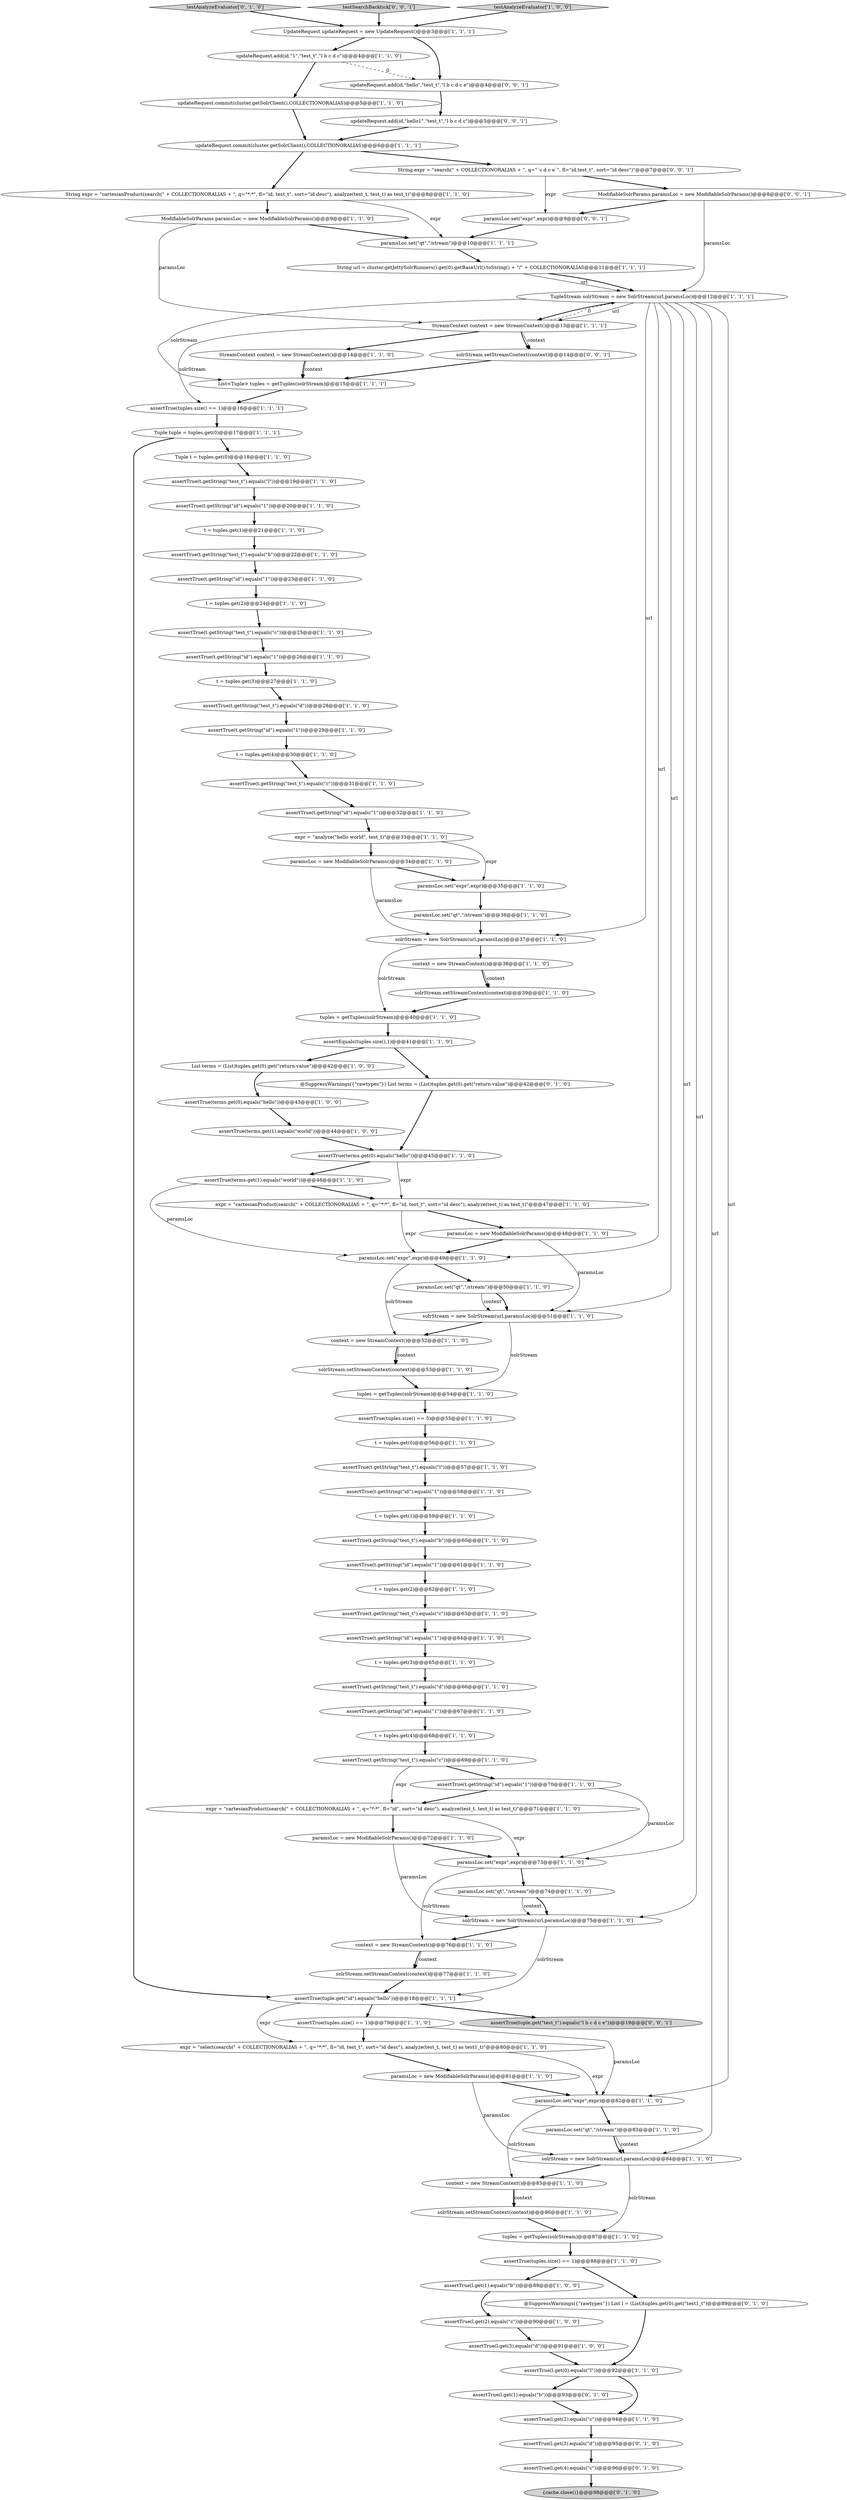 digraph {
8 [style = filled, label = "assertTrue(tuple.get(\"id\").equals(\"hello\"))@@@18@@@['1', '1', '1']", fillcolor = white, shape = ellipse image = "AAA0AAABBB1BBB"];
5 [style = filled, label = "paramsLoc.set(\"qt\",\"/stream\")@@@10@@@['1', '1', '1']", fillcolor = white, shape = ellipse image = "AAA0AAABBB1BBB"];
40 [style = filled, label = "updateRequest.commit(cluster.getSolrClient(),COLLECTIONORALIAS)@@@5@@@['1', '1', '0']", fillcolor = white, shape = ellipse image = "AAA0AAABBB1BBB"];
89 [style = filled, label = "solrStream.setStreamContext(context)@@@86@@@['1', '1', '0']", fillcolor = white, shape = ellipse image = "AAA0AAABBB1BBB"];
41 [style = filled, label = "context = new StreamContext()@@@52@@@['1', '1', '0']", fillcolor = white, shape = ellipse image = "AAA0AAABBB1BBB"];
34 [style = filled, label = "t = tuples.get(1)@@@59@@@['1', '1', '0']", fillcolor = white, shape = ellipse image = "AAA0AAABBB1BBB"];
103 [style = filled, label = "updateRequest.add(id,\"hello\",\"test_t\",\"l b c d c e\")@@@4@@@['0', '0', '1']", fillcolor = white, shape = ellipse image = "AAA0AAABBB3BBB"];
15 [style = filled, label = "paramsLoc.set(\"expr\",expr)@@@82@@@['1', '1', '0']", fillcolor = white, shape = ellipse image = "AAA0AAABBB1BBB"];
48 [style = filled, label = "tuples = getTuples(solrStream)@@@54@@@['1', '1', '0']", fillcolor = white, shape = ellipse image = "AAA0AAABBB1BBB"];
63 [style = filled, label = "assertTrue(t.getString(\"test_t\").equals(\"b\"))@@@60@@@['1', '1', '0']", fillcolor = white, shape = ellipse image = "AAA0AAABBB1BBB"];
81 [style = filled, label = "t = tuples.get(4)@@@30@@@['1', '1', '0']", fillcolor = white, shape = ellipse image = "AAA0AAABBB1BBB"];
33 [style = filled, label = "updateRequest.commit(cluster.getSolrClient(),COLLECTIONORALIAS)@@@6@@@['1', '1', '1']", fillcolor = white, shape = ellipse image = "AAA0AAABBB1BBB"];
96 [style = filled, label = "testAnalyzeEvaluator['0', '1', '0']", fillcolor = lightgray, shape = diamond image = "AAA0AAABBB2BBB"];
47 [style = filled, label = "assertTrue(t.getString(\"test_t\").equals(\"d\"))@@@28@@@['1', '1', '0']", fillcolor = white, shape = ellipse image = "AAA0AAABBB1BBB"];
92 [style = filled, label = "{cache.close()}@@@98@@@['0', '1', '0']", fillcolor = lightgray, shape = ellipse image = "AAA0AAABBB2BBB"];
7 [style = filled, label = "String url = cluster.getJettySolrRunners().get(0).getBaseUrl().toString() + \"/\" + COLLECTIONORALIAS@@@11@@@['1', '1', '1']", fillcolor = white, shape = ellipse image = "AAA0AAABBB1BBB"];
87 [style = filled, label = "solrStream.setStreamContext(context)@@@53@@@['1', '1', '0']", fillcolor = white, shape = ellipse image = "AAA0AAABBB1BBB"];
101 [style = filled, label = "updateRequest.add(id,\"hello1\",\"test_t\",\"l b c d c\")@@@5@@@['0', '0', '1']", fillcolor = white, shape = ellipse image = "AAA0AAABBB3BBB"];
38 [style = filled, label = "tuples = getTuples(solrStream)@@@87@@@['1', '1', '0']", fillcolor = white, shape = ellipse image = "AAA0AAABBB1BBB"];
16 [style = filled, label = "solrStream = new SolrStream(url,paramsLoc)@@@37@@@['1', '1', '0']", fillcolor = white, shape = ellipse image = "AAA0AAABBB1BBB"];
79 [style = filled, label = "TupleStream solrStream = new SolrStream(url,paramsLoc)@@@12@@@['1', '1', '1']", fillcolor = white, shape = ellipse image = "AAA0AAABBB1BBB"];
42 [style = filled, label = "assertTrue(t.getString(\"id\").equals(\"1\"))@@@64@@@['1', '1', '0']", fillcolor = white, shape = ellipse image = "AAA0AAABBB1BBB"];
93 [style = filled, label = "assertTrue(l.get(3).equals(\"d\"))@@@95@@@['0', '1', '0']", fillcolor = white, shape = ellipse image = "AAA0AAABBB2BBB"];
76 [style = filled, label = "assertEquals(tuples.size(),1)@@@41@@@['1', '1', '0']", fillcolor = white, shape = ellipse image = "AAA0AAABBB1BBB"];
52 [style = filled, label = "assertTrue(terms.get(0).equals(\"hello\"))@@@43@@@['1', '0', '0']", fillcolor = white, shape = ellipse image = "AAA0AAABBB1BBB"];
65 [style = filled, label = "assertTrue(t.getString(\"id\").equals(\"1\"))@@@29@@@['1', '1', '0']", fillcolor = white, shape = ellipse image = "AAA0AAABBB1BBB"];
9 [style = filled, label = "assertTrue(l.get(1).equals(\"b\"))@@@89@@@['1', '0', '0']", fillcolor = white, shape = ellipse image = "AAA0AAABBB1BBB"];
19 [style = filled, label = "assertTrue(terms.get(0).equals(\"hello\"))@@@45@@@['1', '1', '0']", fillcolor = white, shape = ellipse image = "AAA0AAABBB1BBB"];
90 [style = filled, label = "assertTrue(l.get(3).equals(\"d\"))@@@91@@@['1', '0', '0']", fillcolor = white, shape = ellipse image = "AAA0AAABBB1BBB"];
12 [style = filled, label = "expr = \"cartesianProduct(search(\" + COLLECTIONORALIAS + \", q=\"*:*\", fl=\"id\", sort=\"id desc\"), analyze(test_t, test_t) as test_t)\"@@@71@@@['1', '1', '0']", fillcolor = white, shape = ellipse image = "AAA0AAABBB1BBB"];
102 [style = filled, label = "ModifiableSolrParams paramsLoc = new ModifiableSolrParams()@@@8@@@['0', '0', '1']", fillcolor = white, shape = ellipse image = "AAA0AAABBB3BBB"];
58 [style = filled, label = "assertTrue(terms.get(1).equals(\"world\"))@@@46@@@['1', '1', '0']", fillcolor = white, shape = ellipse image = "AAA0AAABBB1BBB"];
14 [style = filled, label = "Tuple tuple = tuples.get(0)@@@17@@@['1', '1', '1']", fillcolor = white, shape = ellipse image = "AAA0AAABBB1BBB"];
39 [style = filled, label = "paramsLoc.set(\"expr\",expr)@@@73@@@['1', '1', '0']", fillcolor = white, shape = ellipse image = "AAA0AAABBB1BBB"];
74 [style = filled, label = "assertTrue(t.getString(\"id\").equals(\"1\"))@@@32@@@['1', '1', '0']", fillcolor = white, shape = ellipse image = "AAA0AAABBB1BBB"];
50 [style = filled, label = "t = tuples.get(0)@@@56@@@['1', '1', '0']", fillcolor = white, shape = ellipse image = "AAA0AAABBB1BBB"];
75 [style = filled, label = "t = tuples.get(3)@@@27@@@['1', '1', '0']", fillcolor = white, shape = ellipse image = "AAA0AAABBB1BBB"];
32 [style = filled, label = "assertTrue(terms.get(1).equals(\"world\"))@@@44@@@['1', '0', '0']", fillcolor = white, shape = ellipse image = "AAA0AAABBB1BBB"];
78 [style = filled, label = "assertTrue(l.get(2).equals(\"c\"))@@@90@@@['1', '0', '0']", fillcolor = white, shape = ellipse image = "AAA0AAABBB1BBB"];
64 [style = filled, label = "expr = \"cartesianProduct(search(\" + COLLECTIONORALIAS + \", q=\"*:*\", fl=\"id, test_t\", sort=\"id desc\"), analyze(test_t) as test_t)\"@@@47@@@['1', '1', '0']", fillcolor = white, shape = ellipse image = "AAA0AAABBB1BBB"];
43 [style = filled, label = "StreamContext context = new StreamContext()@@@14@@@['1', '1', '0']", fillcolor = white, shape = ellipse image = "AAA0AAABBB1BBB"];
27 [style = filled, label = "solrStream = new SolrStream(url,paramsLoc)@@@84@@@['1', '1', '0']", fillcolor = white, shape = ellipse image = "AAA0AAABBB1BBB"];
22 [style = filled, label = "t = tuples.get(2)@@@24@@@['1', '1', '0']", fillcolor = white, shape = ellipse image = "AAA0AAABBB1BBB"];
97 [style = filled, label = "assertTrue(l.get(4).equals(\"c\"))@@@96@@@['0', '1', '0']", fillcolor = white, shape = ellipse image = "AAA0AAABBB2BBB"];
24 [style = filled, label = "ModifiableSolrParams paramsLoc = new ModifiableSolrParams()@@@9@@@['1', '1', '0']", fillcolor = white, shape = ellipse image = "AAA0AAABBB1BBB"];
53 [style = filled, label = "paramsLoc.set(\"expr\",expr)@@@49@@@['1', '1', '0']", fillcolor = white, shape = ellipse image = "AAA0AAABBB1BBB"];
80 [style = filled, label = "assertTrue(t.getString(\"test_t\").equals(\"b\"))@@@22@@@['1', '1', '0']", fillcolor = white, shape = ellipse image = "AAA0AAABBB1BBB"];
95 [style = filled, label = "assertTrue(l.get(1).equals(\"b\"))@@@93@@@['0', '1', '0']", fillcolor = white, shape = ellipse image = "AAA0AAABBB2BBB"];
3 [style = filled, label = "assertTrue(t.getString(\"test_t\").equals(\"c\"))@@@69@@@['1', '1', '0']", fillcolor = white, shape = ellipse image = "AAA0AAABBB1BBB"];
57 [style = filled, label = "StreamContext context = new StreamContext()@@@13@@@['1', '1', '1']", fillcolor = white, shape = ellipse image = "AAA0AAABBB1BBB"];
10 [style = filled, label = "paramsLoc.set(\"qt\",\"/stream\")@@@74@@@['1', '1', '0']", fillcolor = white, shape = ellipse image = "AAA0AAABBB1BBB"];
99 [style = filled, label = "testSearchBacktick['0', '0', '1']", fillcolor = lightgray, shape = diamond image = "AAA0AAABBB3BBB"];
6 [style = filled, label = "assertTrue(tuples.size() == 5)@@@55@@@['1', '1', '0']", fillcolor = white, shape = ellipse image = "AAA0AAABBB1BBB"];
69 [style = filled, label = "solrStream.setStreamContext(context)@@@77@@@['1', '1', '0']", fillcolor = white, shape = ellipse image = "AAA0AAABBB1BBB"];
59 [style = filled, label = "UpdateRequest updateRequest = new UpdateRequest()@@@3@@@['1', '1', '1']", fillcolor = white, shape = ellipse image = "AAA0AAABBB1BBB"];
2 [style = filled, label = "assertTrue(t.getString(\"id\").equals(\"1\"))@@@58@@@['1', '1', '0']", fillcolor = white, shape = ellipse image = "AAA0AAABBB1BBB"];
56 [style = filled, label = "t = tuples.get(1)@@@21@@@['1', '1', '0']", fillcolor = white, shape = ellipse image = "AAA0AAABBB1BBB"];
35 [style = filled, label = "List terms = (List)tuples.get(0).get(\"return-value\")@@@42@@@['1', '0', '0']", fillcolor = white, shape = ellipse image = "AAA0AAABBB1BBB"];
73 [style = filled, label = "updateRequest.add(id,\"1\",\"test_t\",\"l b c d c\")@@@4@@@['1', '1', '0']", fillcolor = white, shape = ellipse image = "AAA0AAABBB1BBB"];
62 [style = filled, label = "paramsLoc = new ModifiableSolrParams()@@@48@@@['1', '1', '0']", fillcolor = white, shape = ellipse image = "AAA0AAABBB1BBB"];
23 [style = filled, label = "paramsLoc.set(\"expr\",expr)@@@35@@@['1', '1', '0']", fillcolor = white, shape = ellipse image = "AAA0AAABBB1BBB"];
51 [style = filled, label = "String expr = \"cartesianProduct(search(\" + COLLECTIONORALIAS + \", q=\"*:*\", fl=\"id, test_t\", sort=\"id desc\"), analyze(test_t, test_t) as test_t)\"@@@8@@@['1', '1', '0']", fillcolor = white, shape = ellipse image = "AAA0AAABBB1BBB"];
100 [style = filled, label = "String expr = \"search(\" + COLLECTIONORALIAS + \", q=\"`c d c e`\", fl=\"id,test_t\", sort=\"id desc\")\"@@@7@@@['0', '0', '1']", fillcolor = white, shape = ellipse image = "AAA0AAABBB3BBB"];
45 [style = filled, label = "assertTrue(l.get(0).equals(\"l\"))@@@92@@@['1', '1', '0']", fillcolor = white, shape = ellipse image = "AAA0AAABBB1BBB"];
21 [style = filled, label = "assertTrue(t.getString(\"id\").equals(\"1\"))@@@20@@@['1', '1', '0']", fillcolor = white, shape = ellipse image = "AAA0AAABBB1BBB"];
61 [style = filled, label = "context = new StreamContext()@@@38@@@['1', '1', '0']", fillcolor = white, shape = ellipse image = "AAA0AAABBB1BBB"];
67 [style = filled, label = "assertTrue(t.getString(\"test_t\").equals(\"l\"))@@@57@@@['1', '1', '0']", fillcolor = white, shape = ellipse image = "AAA0AAABBB1BBB"];
20 [style = filled, label = "solrStream = new SolrStream(url,paramsLoc)@@@51@@@['1', '1', '0']", fillcolor = white, shape = ellipse image = "AAA0AAABBB1BBB"];
25 [style = filled, label = "t = tuples.get(3)@@@65@@@['1', '1', '0']", fillcolor = white, shape = ellipse image = "AAA0AAABBB1BBB"];
72 [style = filled, label = "assertTrue(l.get(2).equals(\"c\"))@@@94@@@['1', '1', '0']", fillcolor = white, shape = ellipse image = "AAA0AAABBB1BBB"];
104 [style = filled, label = "paramsLoc.set(\"expr\",expr)@@@9@@@['0', '0', '1']", fillcolor = white, shape = ellipse image = "AAA0AAABBB3BBB"];
68 [style = filled, label = "paramsLoc.set(\"qt\",\"/stream\")@@@50@@@['1', '1', '0']", fillcolor = white, shape = ellipse image = "AAA0AAABBB1BBB"];
46 [style = filled, label = "paramsLoc = new ModifiableSolrParams()@@@34@@@['1', '1', '0']", fillcolor = white, shape = ellipse image = "AAA0AAABBB1BBB"];
26 [style = filled, label = "assertTrue(t.getString(\"id\").equals(\"1\"))@@@26@@@['1', '1', '0']", fillcolor = white, shape = ellipse image = "AAA0AAABBB1BBB"];
0 [style = filled, label = "assertTrue(t.getString(\"id\").equals(\"1\"))@@@61@@@['1', '1', '0']", fillcolor = white, shape = ellipse image = "AAA0AAABBB1BBB"];
49 [style = filled, label = "t = tuples.get(2)@@@62@@@['1', '1', '0']", fillcolor = white, shape = ellipse image = "AAA0AAABBB1BBB"];
17 [style = filled, label = "context = new StreamContext()@@@85@@@['1', '1', '0']", fillcolor = white, shape = ellipse image = "AAA0AAABBB1BBB"];
71 [style = filled, label = "context = new StreamContext()@@@76@@@['1', '1', '0']", fillcolor = white, shape = ellipse image = "AAA0AAABBB1BBB"];
84 [style = filled, label = "assertTrue(tuples.size() == 1)@@@79@@@['1', '1', '0']", fillcolor = white, shape = ellipse image = "AAA0AAABBB1BBB"];
98 [style = filled, label = "solrStream.setStreamContext(context)@@@14@@@['0', '0', '1']", fillcolor = white, shape = ellipse image = "AAA0AAABBB3BBB"];
55 [style = filled, label = "expr = \"select(search(\" + COLLECTIONORALIAS + \", q=\"*:*\", fl=\"id, test_t\", sort=\"id desc\"), analyze(test_t, test_t) as test1_t)\"@@@80@@@['1', '1', '0']", fillcolor = white, shape = ellipse image = "AAA0AAABBB1BBB"];
11 [style = filled, label = "assertTrue(t.getString(\"test_t\").equals(\"c\"))@@@63@@@['1', '1', '0']", fillcolor = white, shape = ellipse image = "AAA0AAABBB1BBB"];
83 [style = filled, label = "paramsLoc = new ModifiableSolrParams()@@@72@@@['1', '1', '0']", fillcolor = white, shape = ellipse image = "AAA0AAABBB1BBB"];
88 [style = filled, label = "assertTrue(tuples.size() == 1)@@@88@@@['1', '1', '0']", fillcolor = white, shape = ellipse image = "AAA0AAABBB1BBB"];
44 [style = filled, label = "assertTrue(tuples.size() == 1)@@@16@@@['1', '1', '1']", fillcolor = white, shape = ellipse image = "AAA0AAABBB1BBB"];
86 [style = filled, label = "Tuple t = tuples.get(0)@@@18@@@['1', '1', '0']", fillcolor = white, shape = ellipse image = "AAA0AAABBB1BBB"];
36 [style = filled, label = "assertTrue(t.getString(\"id\").equals(\"1\"))@@@23@@@['1', '1', '0']", fillcolor = white, shape = ellipse image = "AAA0AAABBB1BBB"];
54 [style = filled, label = "solrStream = new SolrStream(url,paramsLoc)@@@75@@@['1', '1', '0']", fillcolor = white, shape = ellipse image = "AAA0AAABBB1BBB"];
60 [style = filled, label = "List<Tuple> tuples = getTuples(solrStream)@@@15@@@['1', '1', '1']", fillcolor = white, shape = ellipse image = "AAA0AAABBB1BBB"];
70 [style = filled, label = "paramsLoc.set(\"qt\",\"/stream\")@@@36@@@['1', '1', '0']", fillcolor = white, shape = ellipse image = "AAA0AAABBB1BBB"];
91 [style = filled, label = "@SuppressWarnings({\"rawtypes\"}) List l = (List)tuples.get(0).get(\"test1_t\")@@@89@@@['0', '1', '0']", fillcolor = white, shape = ellipse image = "AAA0AAABBB2BBB"];
37 [style = filled, label = "solrStream.setStreamContext(context)@@@39@@@['1', '1', '0']", fillcolor = white, shape = ellipse image = "AAA0AAABBB1BBB"];
1 [style = filled, label = "assertTrue(t.getString(\"id\").equals(\"1\"))@@@67@@@['1', '1', '0']", fillcolor = white, shape = ellipse image = "AAA0AAABBB1BBB"];
13 [style = filled, label = "testAnalyzeEvaluator['1', '0', '0']", fillcolor = lightgray, shape = diamond image = "AAA0AAABBB1BBB"];
18 [style = filled, label = "tuples = getTuples(solrStream)@@@40@@@['1', '1', '0']", fillcolor = white, shape = ellipse image = "AAA0AAABBB1BBB"];
77 [style = filled, label = "expr = \"analyze(\"hello world\", test_t)\"@@@33@@@['1', '1', '0']", fillcolor = white, shape = ellipse image = "AAA0AAABBB1BBB"];
82 [style = filled, label = "assertTrue(t.getString(\"id\").equals(\"1\"))@@@70@@@['1', '1', '0']", fillcolor = white, shape = ellipse image = "AAA0AAABBB1BBB"];
28 [style = filled, label = "assertTrue(t.getString(\"test_t\").equals(\"l\"))@@@19@@@['1', '1', '0']", fillcolor = white, shape = ellipse image = "AAA0AAABBB1BBB"];
30 [style = filled, label = "assertTrue(t.getString(\"test_t\").equals(\"c\"))@@@31@@@['1', '1', '0']", fillcolor = white, shape = ellipse image = "AAA0AAABBB1BBB"];
85 [style = filled, label = "paramsLoc.set(\"qt\",\"/stream\")@@@83@@@['1', '1', '0']", fillcolor = white, shape = ellipse image = "AAA0AAABBB1BBB"];
66 [style = filled, label = "assertTrue(t.getString(\"test_t\").equals(\"c\"))@@@25@@@['1', '1', '0']", fillcolor = white, shape = ellipse image = "AAA0AAABBB1BBB"];
105 [style = filled, label = "assertTrue(tuple.get(\"test_t\").equals(\"l b c d c e\"))@@@19@@@['0', '0', '1']", fillcolor = lightgray, shape = ellipse image = "AAA0AAABBB3BBB"];
31 [style = filled, label = "t = tuples.get(4)@@@68@@@['1', '1', '0']", fillcolor = white, shape = ellipse image = "AAA0AAABBB1BBB"];
4 [style = filled, label = "paramsLoc = new ModifiableSolrParams()@@@81@@@['1', '1', '0']", fillcolor = white, shape = ellipse image = "AAA0AAABBB1BBB"];
94 [style = filled, label = "@SuppressWarnings({\"rawtypes\"}) List terms = (List)tuples.get(0).get(\"return-value\")@@@42@@@['0', '1', '0']", fillcolor = white, shape = ellipse image = "AAA0AAABBB2BBB"];
29 [style = filled, label = "assertTrue(t.getString(\"test_t\").equals(\"d\"))@@@66@@@['1', '1', '0']", fillcolor = white, shape = ellipse image = "AAA0AAABBB1BBB"];
28->21 [style = bold, label=""];
79->20 [style = solid, label="url"];
14->86 [style = bold, label=""];
49->11 [style = bold, label=""];
84->55 [style = bold, label=""];
46->16 [style = solid, label="paramsLoc"];
81->30 [style = bold, label=""];
16->61 [style = bold, label=""];
69->8 [style = bold, label=""];
62->53 [style = bold, label=""];
100->102 [style = bold, label=""];
83->54 [style = solid, label="paramsLoc"];
2->34 [style = bold, label=""];
17->89 [style = solid, label="context"];
54->71 [style = bold, label=""];
20->48 [style = solid, label="solrStream"];
19->58 [style = bold, label=""];
3->12 [style = solid, label="expr"];
0->49 [style = bold, label=""];
96->59 [style = bold, label=""];
52->32 [style = bold, label=""];
102->79 [style = solid, label="paramsLoc"];
64->53 [style = solid, label="expr"];
14->8 [style = bold, label=""];
24->57 [style = solid, label="paramsLoc"];
71->69 [style = bold, label=""];
45->72 [style = bold, label=""];
3->82 [style = bold, label=""];
54->8 [style = solid, label="solrStream"];
22->66 [style = bold, label=""];
94->19 [style = bold, label=""];
99->59 [style = bold, label=""];
24->5 [style = bold, label=""];
35->52 [style = bold, label=""];
85->27 [style = solid, label="context"];
8->105 [style = bold, label=""];
8->84 [style = bold, label=""];
31->3 [style = bold, label=""];
30->74 [style = bold, label=""];
71->69 [style = solid, label="context"];
82->12 [style = bold, label=""];
7->79 [style = solid, label="url"];
50->67 [style = bold, label=""];
93->97 [style = bold, label=""];
56->80 [style = bold, label=""];
15->17 [style = solid, label="solrStream"];
60->44 [style = bold, label=""];
91->45 [style = bold, label=""];
33->51 [style = bold, label=""];
63->0 [style = bold, label=""];
64->62 [style = bold, label=""];
57->44 [style = solid, label="solrStream"];
37->18 [style = bold, label=""];
33->100 [style = bold, label=""];
79->15 [style = solid, label="url"];
59->73 [style = bold, label=""];
51->24 [style = bold, label=""];
78->90 [style = bold, label=""];
15->85 [style = bold, label=""];
51->5 [style = solid, label="expr"];
79->54 [style = solid, label="url"];
76->35 [style = bold, label=""];
82->39 [style = solid, label="paramsLoc"];
8->55 [style = solid, label="expr"];
77->46 [style = bold, label=""];
27->17 [style = bold, label=""];
79->53 [style = solid, label="url"];
73->103 [style = dashed, label="0"];
98->60 [style = bold, label=""];
9->78 [style = bold, label=""];
68->20 [style = bold, label=""];
61->37 [style = bold, label=""];
85->27 [style = bold, label=""];
29->1 [style = bold, label=""];
66->26 [style = bold, label=""];
23->70 [style = bold, label=""];
68->20 [style = solid, label="context"];
5->7 [style = bold, label=""];
7->79 [style = bold, label=""];
43->60 [style = bold, label=""];
26->75 [style = bold, label=""];
1->31 [style = bold, label=""];
13->59 [style = bold, label=""];
17->89 [style = bold, label=""];
16->18 [style = solid, label="solrStream"];
65->81 [style = bold, label=""];
53->41 [style = solid, label="solrStream"];
46->23 [style = bold, label=""];
10->54 [style = bold, label=""];
41->87 [style = solid, label="context"];
57->98 [style = solid, label="context"];
34->63 [style = bold, label=""];
40->33 [style = bold, label=""];
79->27 [style = solid, label="url"];
4->27 [style = solid, label="paramsLoc"];
75->47 [style = bold, label=""];
77->23 [style = solid, label="expr"];
57->98 [style = bold, label=""];
61->37 [style = solid, label="context"];
39->10 [style = bold, label=""];
48->6 [style = bold, label=""];
103->101 [style = bold, label=""];
79->39 [style = solid, label="url"];
62->20 [style = solid, label="paramsLoc"];
58->53 [style = solid, label="paramsLoc"];
41->87 [style = bold, label=""];
79->16 [style = solid, label="url"];
67->2 [style = bold, label=""];
95->72 [style = bold, label=""];
88->9 [style = bold, label=""];
88->91 [style = bold, label=""];
55->15 [style = solid, label="expr"];
79->57 [style = solid, label="url"];
79->57 [style = bold, label=""];
21->56 [style = bold, label=""];
57->43 [style = bold, label=""];
43->60 [style = solid, label="context"];
25->29 [style = bold, label=""];
101->33 [style = bold, label=""];
73->40 [style = bold, label=""];
58->64 [style = bold, label=""];
12->39 [style = solid, label="expr"];
53->68 [style = bold, label=""];
39->71 [style = solid, label="solrStream"];
10->54 [style = solid, label="context"];
36->22 [style = bold, label=""];
89->38 [style = bold, label=""];
47->65 [style = bold, label=""];
102->104 [style = bold, label=""];
45->95 [style = bold, label=""];
86->28 [style = bold, label=""];
19->64 [style = solid, label="expr"];
18->76 [style = bold, label=""];
70->16 [style = bold, label=""];
12->83 [style = bold, label=""];
55->4 [style = bold, label=""];
72->93 [style = bold, label=""];
57->79 [style = dashed, label="0"];
38->88 [style = bold, label=""];
87->48 [style = bold, label=""];
83->39 [style = bold, label=""];
76->94 [style = bold, label=""];
100->104 [style = solid, label="expr"];
11->42 [style = bold, label=""];
97->92 [style = bold, label=""];
27->38 [style = solid, label="solrStream"];
80->36 [style = bold, label=""];
6->50 [style = bold, label=""];
79->60 [style = solid, label="solrStream"];
59->103 [style = bold, label=""];
74->77 [style = bold, label=""];
90->45 [style = bold, label=""];
44->14 [style = bold, label=""];
4->15 [style = bold, label=""];
84->15 [style = solid, label="paramsLoc"];
42->25 [style = bold, label=""];
104->5 [style = bold, label=""];
32->19 [style = bold, label=""];
20->41 [style = bold, label=""];
}
